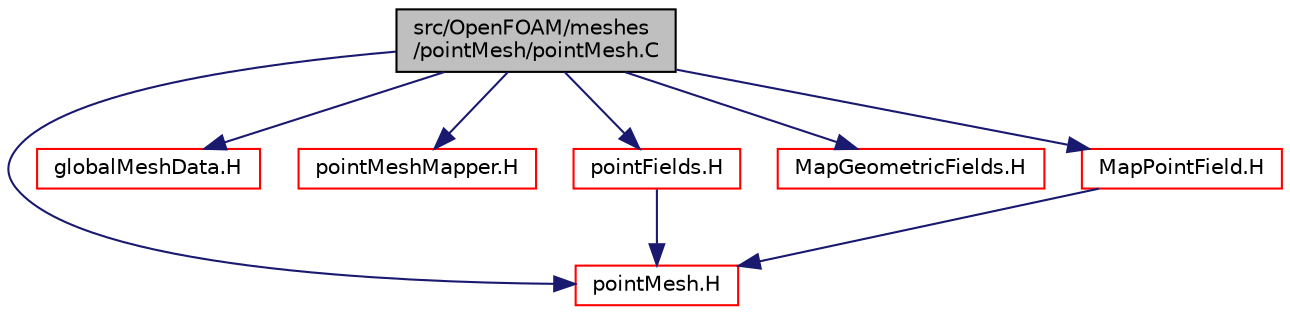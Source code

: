 digraph "src/OpenFOAM/meshes/pointMesh/pointMesh.C"
{
  bgcolor="transparent";
  edge [fontname="Helvetica",fontsize="10",labelfontname="Helvetica",labelfontsize="10"];
  node [fontname="Helvetica",fontsize="10",shape=record];
  Node1 [label="src/OpenFOAM/meshes\l/pointMesh/pointMesh.C",height=0.2,width=0.4,color="black", fillcolor="grey75", style="filled", fontcolor="black"];
  Node1 -> Node2 [color="midnightblue",fontsize="10",style="solid",fontname="Helvetica"];
  Node2 [label="pointMesh.H",height=0.2,width=0.4,color="red",URL="$a08747.html"];
  Node1 -> Node3 [color="midnightblue",fontsize="10",style="solid",fontname="Helvetica"];
  Node3 [label="globalMeshData.H",height=0.2,width=0.4,color="red",URL="$a08792.html"];
  Node1 -> Node4 [color="midnightblue",fontsize="10",style="solid",fontname="Helvetica"];
  Node4 [label="pointMeshMapper.H",height=0.2,width=0.4,color="red",URL="$a08752.html"];
  Node1 -> Node5 [color="midnightblue",fontsize="10",style="solid",fontname="Helvetica"];
  Node5 [label="pointFields.H",height=0.2,width=0.4,color="red",URL="$a08227.html"];
  Node5 -> Node2 [color="midnightblue",fontsize="10",style="solid",fontname="Helvetica"];
  Node1 -> Node6 [color="midnightblue",fontsize="10",style="solid",fontname="Helvetica"];
  Node6 [label="MapGeometricFields.H",height=0.2,width=0.4,color="red",URL="$a08211.html"];
  Node1 -> Node7 [color="midnightblue",fontsize="10",style="solid",fontname="Helvetica"];
  Node7 [label="MapPointField.H",height=0.2,width=0.4,color="red",URL="$a08748.html"];
  Node7 -> Node2 [color="midnightblue",fontsize="10",style="solid",fontname="Helvetica"];
}
